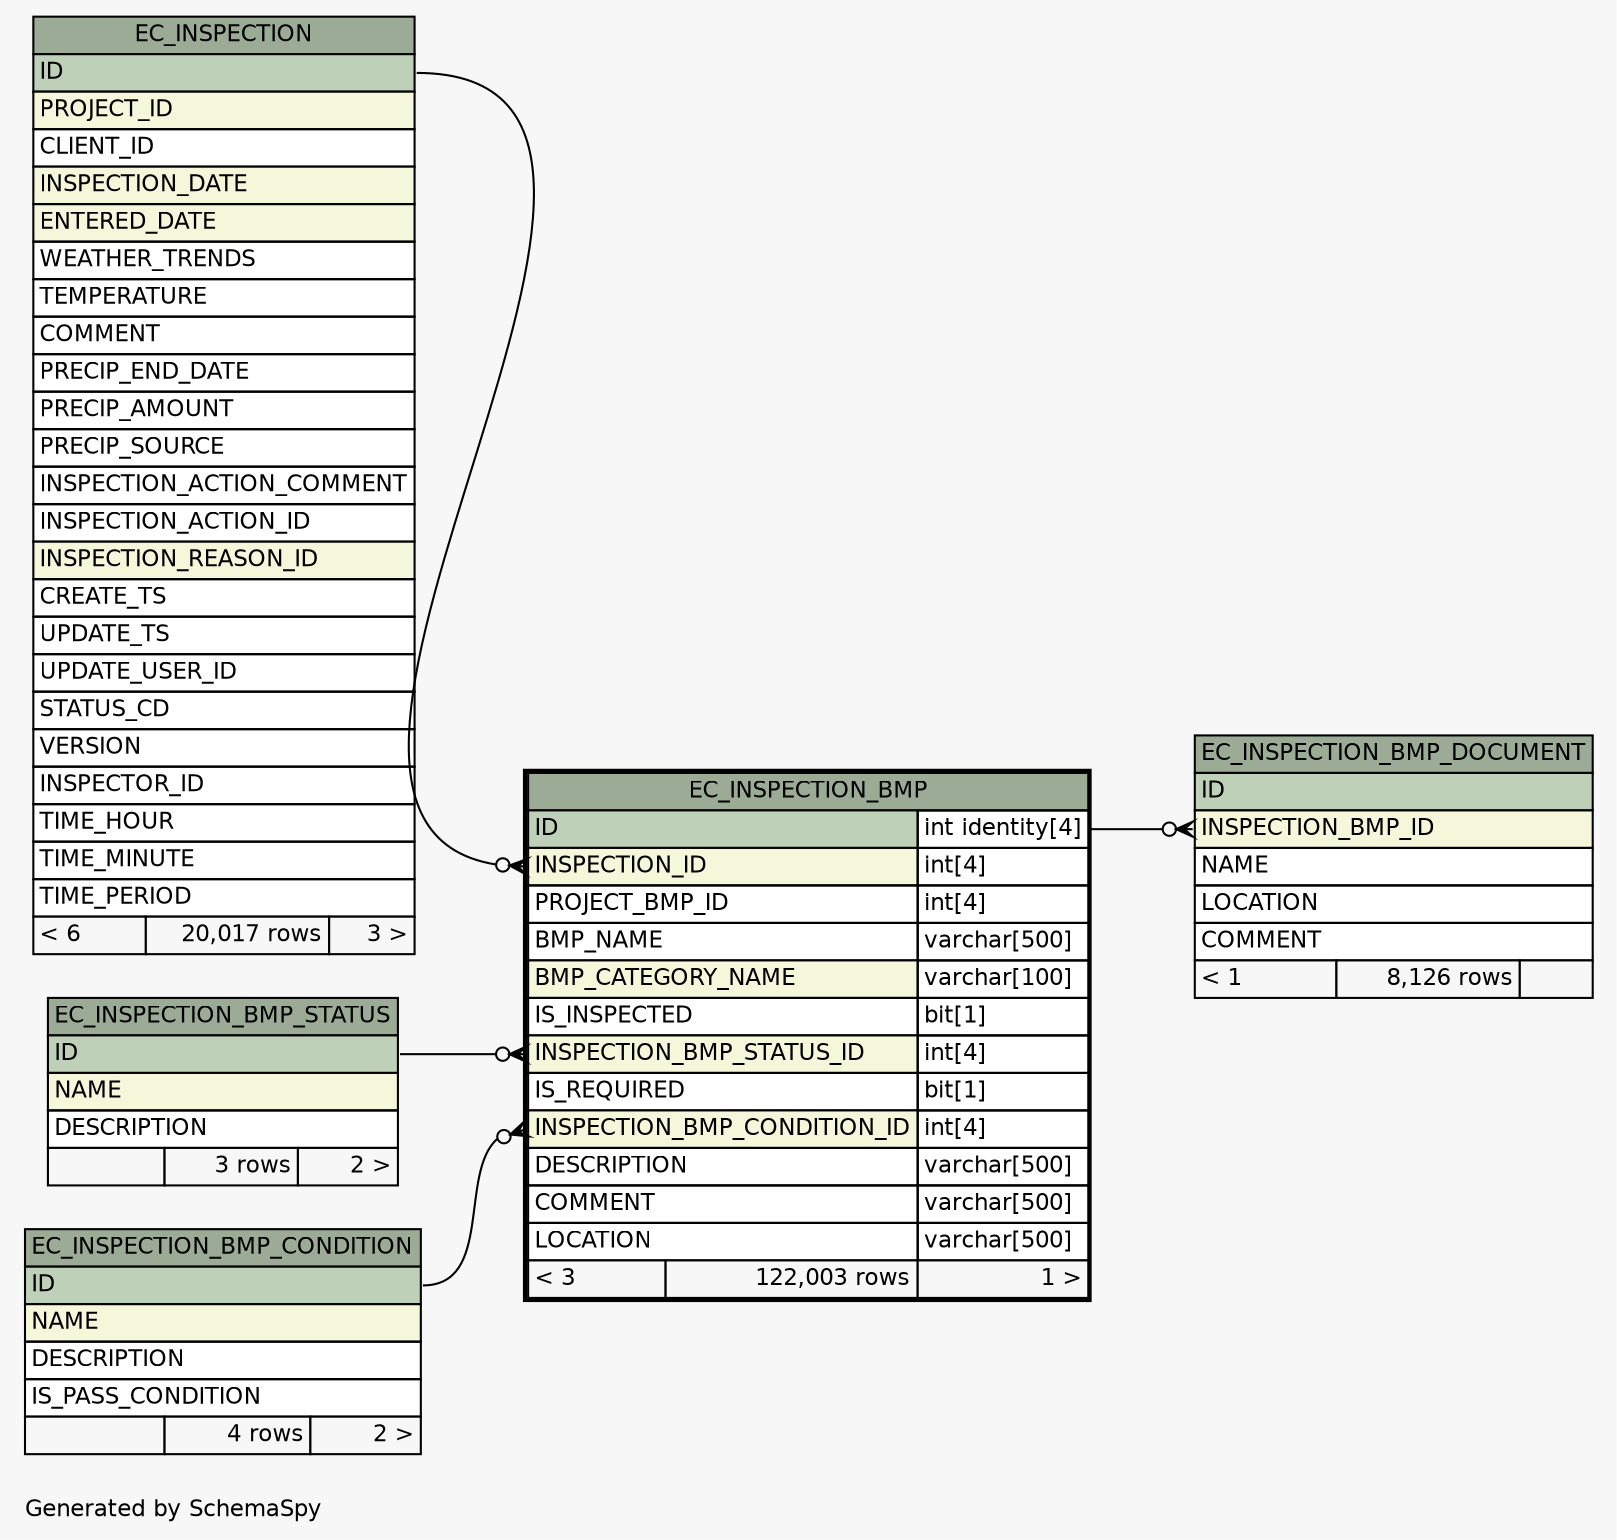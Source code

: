 // dot 2.28.0 on Windows 7 6.1
// SchemaSpy rev 590
digraph "oneDegreeRelationshipsDiagram" {
  graph [
    rankdir="RL"
    bgcolor="#f7f7f7"
    label="\nGenerated by SchemaSpy"
    labeljust="l"
    nodesep="0.18"
    ranksep="0.46"
    fontname="Helvetica"
    fontsize="11"
  ];
  node [
    fontname="Helvetica"
    fontsize="11"
    shape="plaintext"
  ];
  edge [
    arrowsize="0.8"
  ];
  "EC_INSPECTION_BMP":"INSPECTION_BMP_CONDITION_ID":w -> "EC_INSPECTION_BMP_CONDITION":"ID":e [arrowhead=none dir=back arrowtail=crowodot];
  "EC_INSPECTION_BMP":"INSPECTION_BMP_STATUS_ID":w -> "EC_INSPECTION_BMP_STATUS":"ID":e [arrowhead=none dir=back arrowtail=crowodot];
  "EC_INSPECTION_BMP":"INSPECTION_ID":w -> "EC_INSPECTION":"ID":e [arrowhead=none dir=back arrowtail=crowodot];
  "EC_INSPECTION_BMP_DOCUMENT":"INSPECTION_BMP_ID":w -> "EC_INSPECTION_BMP":"ID.type":e [arrowhead=none dir=back arrowtail=crowodot];
  "EC_INSPECTION" [
    label=<
    <TABLE BORDER="0" CELLBORDER="1" CELLSPACING="0" BGCOLOR="#ffffff">
      <TR><TD COLSPAN="3" BGCOLOR="#9bab96" ALIGN="CENTER">EC_INSPECTION</TD></TR>
      <TR><TD PORT="ID" COLSPAN="3" BGCOLOR="#bed1b8" ALIGN="LEFT">ID</TD></TR>
      <TR><TD PORT="PROJECT_ID" COLSPAN="3" BGCOLOR="#f4f7da" ALIGN="LEFT">PROJECT_ID</TD></TR>
      <TR><TD PORT="CLIENT_ID" COLSPAN="3" ALIGN="LEFT">CLIENT_ID</TD></TR>
      <TR><TD PORT="INSPECTION_DATE" COLSPAN="3" BGCOLOR="#f4f7da" ALIGN="LEFT">INSPECTION_DATE</TD></TR>
      <TR><TD PORT="ENTERED_DATE" COLSPAN="3" BGCOLOR="#f4f7da" ALIGN="LEFT">ENTERED_DATE</TD></TR>
      <TR><TD PORT="WEATHER_TRENDS" COLSPAN="3" ALIGN="LEFT">WEATHER_TRENDS</TD></TR>
      <TR><TD PORT="TEMPERATURE" COLSPAN="3" ALIGN="LEFT">TEMPERATURE</TD></TR>
      <TR><TD PORT="COMMENT" COLSPAN="3" ALIGN="LEFT">COMMENT</TD></TR>
      <TR><TD PORT="PRECIP_END_DATE" COLSPAN="3" ALIGN="LEFT">PRECIP_END_DATE</TD></TR>
      <TR><TD PORT="PRECIP_AMOUNT" COLSPAN="3" ALIGN="LEFT">PRECIP_AMOUNT</TD></TR>
      <TR><TD PORT="PRECIP_SOURCE" COLSPAN="3" ALIGN="LEFT">PRECIP_SOURCE</TD></TR>
      <TR><TD PORT="INSPECTION_ACTION_COMMENT" COLSPAN="3" ALIGN="LEFT">INSPECTION_ACTION_COMMENT</TD></TR>
      <TR><TD PORT="INSPECTION_ACTION_ID" COLSPAN="3" ALIGN="LEFT">INSPECTION_ACTION_ID</TD></TR>
      <TR><TD PORT="INSPECTION_REASON_ID" COLSPAN="3" BGCOLOR="#f4f7da" ALIGN="LEFT">INSPECTION_REASON_ID</TD></TR>
      <TR><TD PORT="CREATE_TS" COLSPAN="3" ALIGN="LEFT">CREATE_TS</TD></TR>
      <TR><TD PORT="UPDATE_TS" COLSPAN="3" ALIGN="LEFT">UPDATE_TS</TD></TR>
      <TR><TD PORT="UPDATE_USER_ID" COLSPAN="3" ALIGN="LEFT">UPDATE_USER_ID</TD></TR>
      <TR><TD PORT="STATUS_CD" COLSPAN="3" ALIGN="LEFT">STATUS_CD</TD></TR>
      <TR><TD PORT="VERSION" COLSPAN="3" ALIGN="LEFT">VERSION</TD></TR>
      <TR><TD PORT="INSPECTOR_ID" COLSPAN="3" ALIGN="LEFT">INSPECTOR_ID</TD></TR>
      <TR><TD PORT="TIME_HOUR" COLSPAN="3" ALIGN="LEFT">TIME_HOUR</TD></TR>
      <TR><TD PORT="TIME_MINUTE" COLSPAN="3" ALIGN="LEFT">TIME_MINUTE</TD></TR>
      <TR><TD PORT="TIME_PERIOD" COLSPAN="3" ALIGN="LEFT">TIME_PERIOD</TD></TR>
      <TR><TD ALIGN="LEFT" BGCOLOR="#f7f7f7">&lt; 6</TD><TD ALIGN="RIGHT" BGCOLOR="#f7f7f7">20,017 rows</TD><TD ALIGN="RIGHT" BGCOLOR="#f7f7f7">3 &gt;</TD></TR>
    </TABLE>>
    URL="EC_INSPECTION.html"
    tooltip="EC_INSPECTION"
  ];
  "EC_INSPECTION_BMP" [
    label=<
    <TABLE BORDER="2" CELLBORDER="1" CELLSPACING="0" BGCOLOR="#ffffff">
      <TR><TD COLSPAN="3" BGCOLOR="#9bab96" ALIGN="CENTER">EC_INSPECTION_BMP</TD></TR>
      <TR><TD PORT="ID" COLSPAN="2" BGCOLOR="#bed1b8" ALIGN="LEFT">ID</TD><TD PORT="ID.type" ALIGN="LEFT">int identity[4]</TD></TR>
      <TR><TD PORT="INSPECTION_ID" COLSPAN="2" BGCOLOR="#f4f7da" ALIGN="LEFT">INSPECTION_ID</TD><TD PORT="INSPECTION_ID.type" ALIGN="LEFT">int[4]</TD></TR>
      <TR><TD PORT="PROJECT_BMP_ID" COLSPAN="2" ALIGN="LEFT">PROJECT_BMP_ID</TD><TD PORT="PROJECT_BMP_ID.type" ALIGN="LEFT">int[4]</TD></TR>
      <TR><TD PORT="BMP_NAME" COLSPAN="2" ALIGN="LEFT">BMP_NAME</TD><TD PORT="BMP_NAME.type" ALIGN="LEFT">varchar[500]</TD></TR>
      <TR><TD PORT="BMP_CATEGORY_NAME" COLSPAN="2" BGCOLOR="#f4f7da" ALIGN="LEFT">BMP_CATEGORY_NAME</TD><TD PORT="BMP_CATEGORY_NAME.type" ALIGN="LEFT">varchar[100]</TD></TR>
      <TR><TD PORT="IS_INSPECTED" COLSPAN="2" ALIGN="LEFT">IS_INSPECTED</TD><TD PORT="IS_INSPECTED.type" ALIGN="LEFT">bit[1]</TD></TR>
      <TR><TD PORT="INSPECTION_BMP_STATUS_ID" COLSPAN="2" BGCOLOR="#f4f7da" ALIGN="LEFT">INSPECTION_BMP_STATUS_ID</TD><TD PORT="INSPECTION_BMP_STATUS_ID.type" ALIGN="LEFT">int[4]</TD></TR>
      <TR><TD PORT="IS_REQUIRED" COLSPAN="2" ALIGN="LEFT">IS_REQUIRED</TD><TD PORT="IS_REQUIRED.type" ALIGN="LEFT">bit[1]</TD></TR>
      <TR><TD PORT="INSPECTION_BMP_CONDITION_ID" COLSPAN="2" BGCOLOR="#f4f7da" ALIGN="LEFT">INSPECTION_BMP_CONDITION_ID</TD><TD PORT="INSPECTION_BMP_CONDITION_ID.type" ALIGN="LEFT">int[4]</TD></TR>
      <TR><TD PORT="DESCRIPTION" COLSPAN="2" ALIGN="LEFT">DESCRIPTION</TD><TD PORT="DESCRIPTION.type" ALIGN="LEFT">varchar[500]</TD></TR>
      <TR><TD PORT="COMMENT" COLSPAN="2" ALIGN="LEFT">COMMENT</TD><TD PORT="COMMENT.type" ALIGN="LEFT">varchar[500]</TD></TR>
      <TR><TD PORT="LOCATION" COLSPAN="2" ALIGN="LEFT">LOCATION</TD><TD PORT="LOCATION.type" ALIGN="LEFT">varchar[500]</TD></TR>
      <TR><TD ALIGN="LEFT" BGCOLOR="#f7f7f7">&lt; 3</TD><TD ALIGN="RIGHT" BGCOLOR="#f7f7f7">122,003 rows</TD><TD ALIGN="RIGHT" BGCOLOR="#f7f7f7">1 &gt;</TD></TR>
    </TABLE>>
    URL="EC_INSPECTION_BMP.html"
    tooltip="EC_INSPECTION_BMP"
  ];
  "EC_INSPECTION_BMP_CONDITION" [
    label=<
    <TABLE BORDER="0" CELLBORDER="1" CELLSPACING="0" BGCOLOR="#ffffff">
      <TR><TD COLSPAN="3" BGCOLOR="#9bab96" ALIGN="CENTER">EC_INSPECTION_BMP_CONDITION</TD></TR>
      <TR><TD PORT="ID" COLSPAN="3" BGCOLOR="#bed1b8" ALIGN="LEFT">ID</TD></TR>
      <TR><TD PORT="NAME" COLSPAN="3" BGCOLOR="#f4f7da" ALIGN="LEFT">NAME</TD></TR>
      <TR><TD PORT="DESCRIPTION" COLSPAN="3" ALIGN="LEFT">DESCRIPTION</TD></TR>
      <TR><TD PORT="IS_PASS_CONDITION" COLSPAN="3" ALIGN="LEFT">IS_PASS_CONDITION</TD></TR>
      <TR><TD ALIGN="LEFT" BGCOLOR="#f7f7f7">  </TD><TD ALIGN="RIGHT" BGCOLOR="#f7f7f7">4 rows</TD><TD ALIGN="RIGHT" BGCOLOR="#f7f7f7">2 &gt;</TD></TR>
    </TABLE>>
    URL="EC_INSPECTION_BMP_CONDITION.html"
    tooltip="EC_INSPECTION_BMP_CONDITION"
  ];
  "EC_INSPECTION_BMP_DOCUMENT" [
    label=<
    <TABLE BORDER="0" CELLBORDER="1" CELLSPACING="0" BGCOLOR="#ffffff">
      <TR><TD COLSPAN="3" BGCOLOR="#9bab96" ALIGN="CENTER">EC_INSPECTION_BMP_DOCUMENT</TD></TR>
      <TR><TD PORT="ID" COLSPAN="3" BGCOLOR="#bed1b8" ALIGN="LEFT">ID</TD></TR>
      <TR><TD PORT="INSPECTION_BMP_ID" COLSPAN="3" BGCOLOR="#f4f7da" ALIGN="LEFT">INSPECTION_BMP_ID</TD></TR>
      <TR><TD PORT="NAME" COLSPAN="3" ALIGN="LEFT">NAME</TD></TR>
      <TR><TD PORT="LOCATION" COLSPAN="3" ALIGN="LEFT">LOCATION</TD></TR>
      <TR><TD PORT="COMMENT" COLSPAN="3" ALIGN="LEFT">COMMENT</TD></TR>
      <TR><TD ALIGN="LEFT" BGCOLOR="#f7f7f7">&lt; 1</TD><TD ALIGN="RIGHT" BGCOLOR="#f7f7f7">8,126 rows</TD><TD ALIGN="RIGHT" BGCOLOR="#f7f7f7">  </TD></TR>
    </TABLE>>
    URL="EC_INSPECTION_BMP_DOCUMENT.html"
    tooltip="EC_INSPECTION_BMP_DOCUMENT"
  ];
  "EC_INSPECTION_BMP_STATUS" [
    label=<
    <TABLE BORDER="0" CELLBORDER="1" CELLSPACING="0" BGCOLOR="#ffffff">
      <TR><TD COLSPAN="3" BGCOLOR="#9bab96" ALIGN="CENTER">EC_INSPECTION_BMP_STATUS</TD></TR>
      <TR><TD PORT="ID" COLSPAN="3" BGCOLOR="#bed1b8" ALIGN="LEFT">ID</TD></TR>
      <TR><TD PORT="NAME" COLSPAN="3" BGCOLOR="#f4f7da" ALIGN="LEFT">NAME</TD></TR>
      <TR><TD PORT="DESCRIPTION" COLSPAN="3" ALIGN="LEFT">DESCRIPTION</TD></TR>
      <TR><TD ALIGN="LEFT" BGCOLOR="#f7f7f7">  </TD><TD ALIGN="RIGHT" BGCOLOR="#f7f7f7">3 rows</TD><TD ALIGN="RIGHT" BGCOLOR="#f7f7f7">2 &gt;</TD></TR>
    </TABLE>>
    URL="EC_INSPECTION_BMP_STATUS.html"
    tooltip="EC_INSPECTION_BMP_STATUS"
  ];
}
